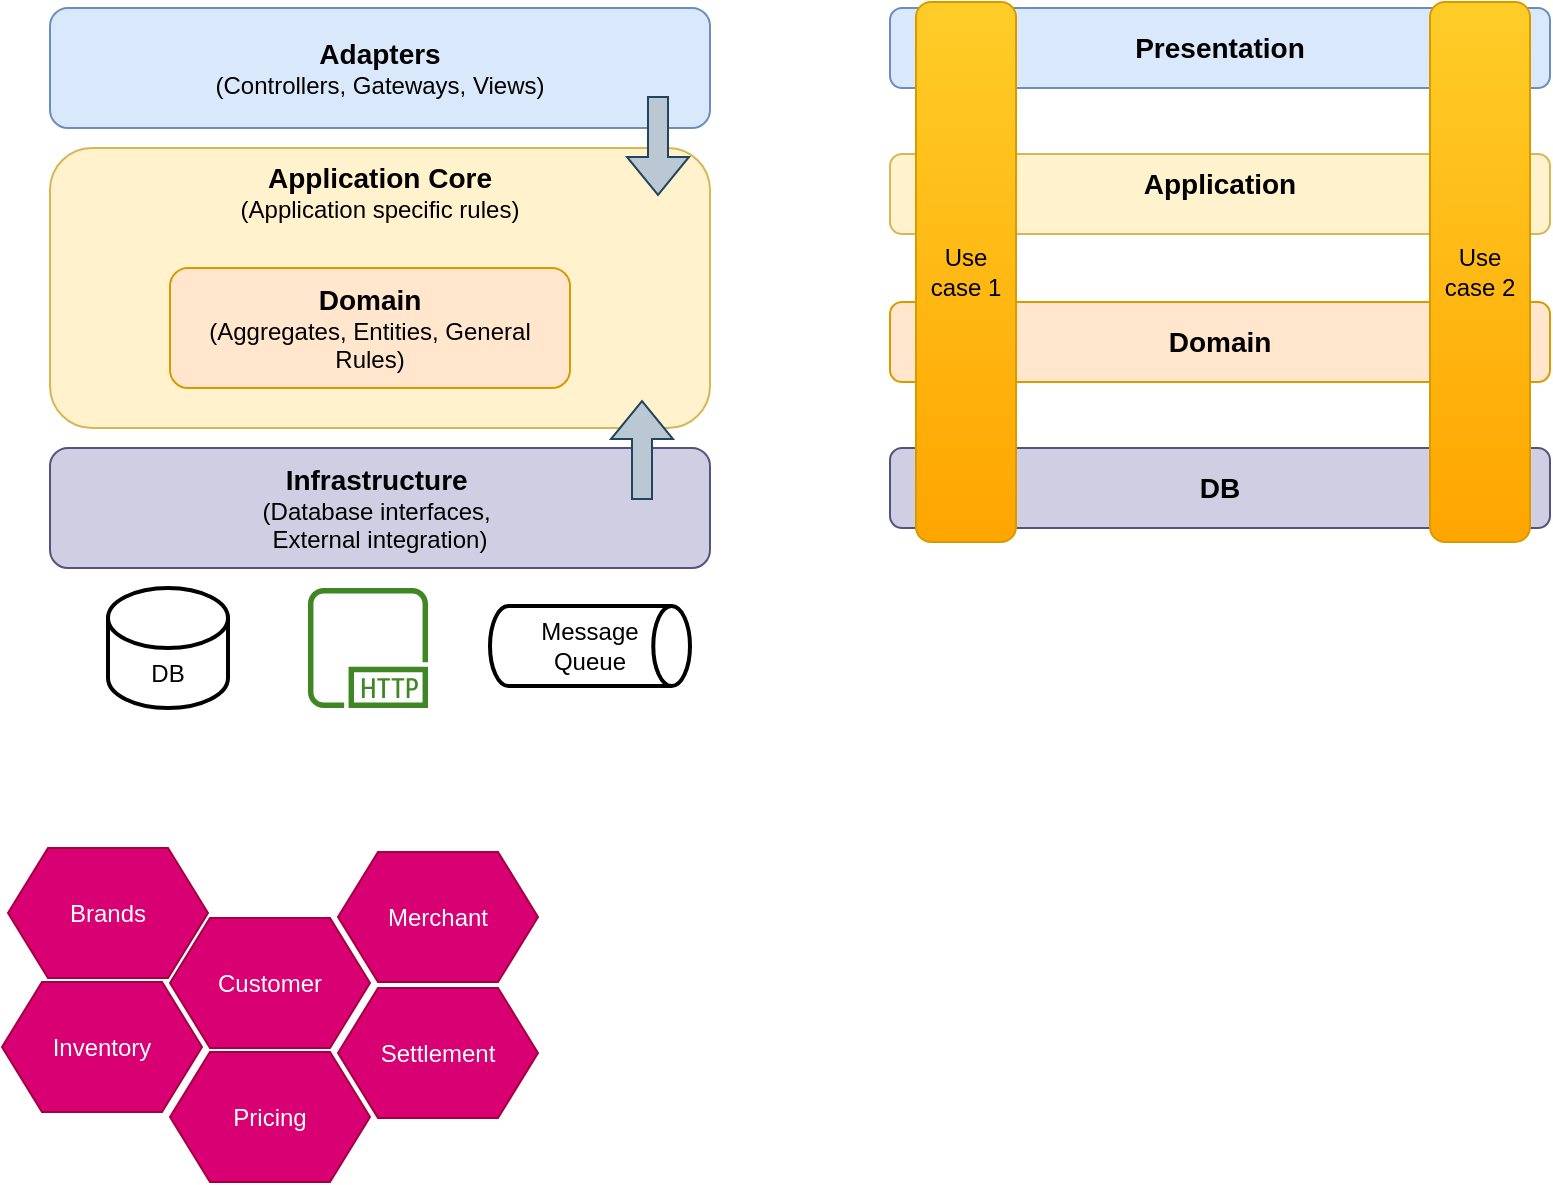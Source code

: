 <mxfile version="21.6.8" type="device">
  <diagram name="Page-1" id="D97DsiwI30yEVbFVqgap">
    <mxGraphModel dx="1434" dy="835" grid="1" gridSize="10" guides="1" tooltips="1" connect="1" arrows="1" fold="1" page="1" pageScale="1" pageWidth="827" pageHeight="1169" math="0" shadow="0">
      <root>
        <mxCell id="0" />
        <mxCell id="1" parent="0" />
        <mxCell id="r2IGgMvphuUTzbttun9V-1" value="&lt;b&gt;&lt;font style=&quot;font-size: 14px;&quot;&gt;Infrastructure&lt;/font&gt;&lt;/b&gt;&amp;nbsp;&lt;br&gt;(Database interfaces,&amp;nbsp;&lt;br&gt;External integration)" style="rounded=1;whiteSpace=wrap;html=1;fillColor=#d0cee2;strokeColor=#56517e;" vertex="1" parent="1">
          <mxGeometry x="170" y="350" width="330" height="60" as="geometry" />
        </mxCell>
        <mxCell id="r2IGgMvphuUTzbttun9V-3" value="&lt;b style=&quot;font-size: 14px;&quot;&gt;Application Core&lt;/b&gt;&lt;br&gt;&lt;font style=&quot;font-size: 12px;&quot;&gt;(Application specific rules)&lt;/font&gt;" style="rounded=1;whiteSpace=wrap;html=1;verticalAlign=top;fillColor=#fff2cc;strokeColor=#d6b656;" vertex="1" parent="1">
          <mxGeometry x="170" y="200" width="330" height="140" as="geometry" />
        </mxCell>
        <mxCell id="r2IGgMvphuUTzbttun9V-5" value="&lt;b&gt;&lt;font style=&quot;font-size: 14px;&quot;&gt;Domain&lt;/font&gt;&lt;/b&gt;&lt;br&gt;(Aggregates, Entities, General Rules)" style="rounded=1;whiteSpace=wrap;html=1;fillColor=#ffe6cc;strokeColor=#d79b00;" vertex="1" parent="1">
          <mxGeometry x="230" y="260" width="200" height="60" as="geometry" />
        </mxCell>
        <mxCell id="r2IGgMvphuUTzbttun9V-6" value="&lt;span style=&quot;font-size: 14px;&quot;&gt;&lt;b&gt;Adapters&lt;/b&gt;&lt;/span&gt;&lt;br&gt;(Controllers, Gateways, Views)" style="rounded=1;whiteSpace=wrap;html=1;fillColor=#dae8fc;strokeColor=#6c8ebf;" vertex="1" parent="1">
          <mxGeometry x="170" y="130" width="330" height="60" as="geometry" />
        </mxCell>
        <mxCell id="r2IGgMvphuUTzbttun9V-7" value="" style="shape=flexArrow;endArrow=classic;html=1;rounded=0;fillColor=#bac8d3;strokeColor=#23445d;" edge="1" parent="1">
          <mxGeometry width="50" height="50" relative="1" as="geometry">
            <mxPoint x="474" y="174" as="sourcePoint" />
            <mxPoint x="474" y="224" as="targetPoint" />
          </mxGeometry>
        </mxCell>
        <mxCell id="r2IGgMvphuUTzbttun9V-8" value="" style="shape=flexArrow;endArrow=classic;html=1;rounded=0;fillColor=#bac8d3;strokeColor=#23445d;" edge="1" parent="1">
          <mxGeometry width="50" height="50" relative="1" as="geometry">
            <mxPoint x="466" y="376" as="sourcePoint" />
            <mxPoint x="466" y="326" as="targetPoint" />
          </mxGeometry>
        </mxCell>
        <mxCell id="r2IGgMvphuUTzbttun9V-11" value="DB" style="shape=cylinder3;whiteSpace=wrap;html=1;boundedLbl=1;backgroundOutline=1;size=15;strokeWidth=2;" vertex="1" parent="1">
          <mxGeometry x="199" y="420" width="60" height="60" as="geometry" />
        </mxCell>
        <mxCell id="r2IGgMvphuUTzbttun9V-12" value="" style="sketch=0;outlineConnect=0;fontColor=#232F3E;gradientColor=none;fillColor=#3F8624;strokeColor=none;dashed=0;verticalLabelPosition=bottom;verticalAlign=top;align=center;html=1;fontSize=12;fontStyle=0;aspect=fixed;pointerEvents=1;shape=mxgraph.aws4.http_protocol;" vertex="1" parent="1">
          <mxGeometry x="299" y="420" width="60" height="60" as="geometry" />
        </mxCell>
        <mxCell id="r2IGgMvphuUTzbttun9V-14" value="Message &lt;br&gt;Queue" style="strokeWidth=2;html=1;shape=mxgraph.flowchart.direct_data;whiteSpace=wrap;" vertex="1" parent="1">
          <mxGeometry x="390" y="429" width="100" height="40" as="geometry" />
        </mxCell>
        <mxCell id="r2IGgMvphuUTzbttun9V-15" value="&lt;span style=&quot;font-size: 14px;&quot;&gt;&lt;b&gt;DB&lt;/b&gt;&lt;/span&gt;" style="rounded=1;whiteSpace=wrap;html=1;fillColor=#d0cee2;strokeColor=#56517e;" vertex="1" parent="1">
          <mxGeometry x="590" y="350" width="330" height="40" as="geometry" />
        </mxCell>
        <mxCell id="r2IGgMvphuUTzbttun9V-16" value="&lt;span style=&quot;font-size: 14px;&quot;&gt;&lt;b&gt;Application&lt;/b&gt;&lt;/span&gt;" style="rounded=1;whiteSpace=wrap;html=1;verticalAlign=top;fillColor=#fff2cc;strokeColor=#d6b656;" vertex="1" parent="1">
          <mxGeometry x="590" y="203" width="330" height="40" as="geometry" />
        </mxCell>
        <mxCell id="r2IGgMvphuUTzbttun9V-17" value="&lt;b&gt;&lt;font style=&quot;font-size: 14px;&quot;&gt;Domain&lt;/font&gt;&lt;/b&gt;" style="rounded=1;whiteSpace=wrap;html=1;fillColor=#ffe6cc;strokeColor=#d79b00;" vertex="1" parent="1">
          <mxGeometry x="590" y="277" width="330" height="40" as="geometry" />
        </mxCell>
        <mxCell id="r2IGgMvphuUTzbttun9V-18" value="&lt;span style=&quot;font-size: 14px;&quot;&gt;&lt;b&gt;Presentation&lt;/b&gt;&lt;/span&gt;" style="rounded=1;whiteSpace=wrap;html=1;fillColor=#dae8fc;strokeColor=#6c8ebf;" vertex="1" parent="1">
          <mxGeometry x="590" y="130" width="330" height="40" as="geometry" />
        </mxCell>
        <mxCell id="r2IGgMvphuUTzbttun9V-21" value="Use case 1" style="rounded=1;whiteSpace=wrap;html=1;fillColor=#ffcd28;gradientColor=#ffa500;strokeColor=#d79b00;" vertex="1" parent="1">
          <mxGeometry x="603" y="127" width="50" height="270" as="geometry" />
        </mxCell>
        <mxCell id="r2IGgMvphuUTzbttun9V-23" value="Use case 2" style="rounded=1;whiteSpace=wrap;html=1;fillColor=#ffcd28;gradientColor=#ffa500;strokeColor=#d79b00;" vertex="1" parent="1">
          <mxGeometry x="860" y="127" width="50" height="270" as="geometry" />
        </mxCell>
        <mxCell id="r2IGgMvphuUTzbttun9V-24" value="Customer" style="shape=hexagon;perimeter=hexagonPerimeter2;whiteSpace=wrap;html=1;fixedSize=1;fillColor=#d80073;strokeColor=#A50040;fontColor=#ffffff;" vertex="1" parent="1">
          <mxGeometry x="230" y="585" width="100" height="65" as="geometry" />
        </mxCell>
        <mxCell id="r2IGgMvphuUTzbttun9V-25" value="Merchant" style="shape=hexagon;perimeter=hexagonPerimeter2;whiteSpace=wrap;html=1;fixedSize=1;fillColor=#d80073;strokeColor=#A50040;fontColor=#ffffff;" vertex="1" parent="1">
          <mxGeometry x="314" y="552" width="100" height="65" as="geometry" />
        </mxCell>
        <mxCell id="r2IGgMvphuUTzbttun9V-26" value="Inventory" style="shape=hexagon;perimeter=hexagonPerimeter2;whiteSpace=wrap;html=1;fixedSize=1;fillColor=#d80073;strokeColor=#A50040;fontColor=#ffffff;" vertex="1" parent="1">
          <mxGeometry x="146" y="617" width="100" height="65" as="geometry" />
        </mxCell>
        <mxCell id="r2IGgMvphuUTzbttun9V-27" value="Pricing" style="shape=hexagon;perimeter=hexagonPerimeter2;whiteSpace=wrap;html=1;fixedSize=1;fillColor=#d80073;strokeColor=#A50040;fontColor=#ffffff;" vertex="1" parent="1">
          <mxGeometry x="230" y="652" width="100" height="65" as="geometry" />
        </mxCell>
        <mxCell id="r2IGgMvphuUTzbttun9V-28" value="Settlement" style="shape=hexagon;perimeter=hexagonPerimeter2;whiteSpace=wrap;html=1;fixedSize=1;fillColor=#d80073;strokeColor=#A50040;fontColor=#ffffff;" vertex="1" parent="1">
          <mxGeometry x="314" y="620" width="100" height="65" as="geometry" />
        </mxCell>
        <mxCell id="r2IGgMvphuUTzbttun9V-29" value="Brands" style="shape=hexagon;perimeter=hexagonPerimeter2;whiteSpace=wrap;html=1;fixedSize=1;fillColor=#d80073;strokeColor=#A50040;fontColor=#ffffff;" vertex="1" parent="1">
          <mxGeometry x="149" y="550" width="100" height="65" as="geometry" />
        </mxCell>
      </root>
    </mxGraphModel>
  </diagram>
</mxfile>
